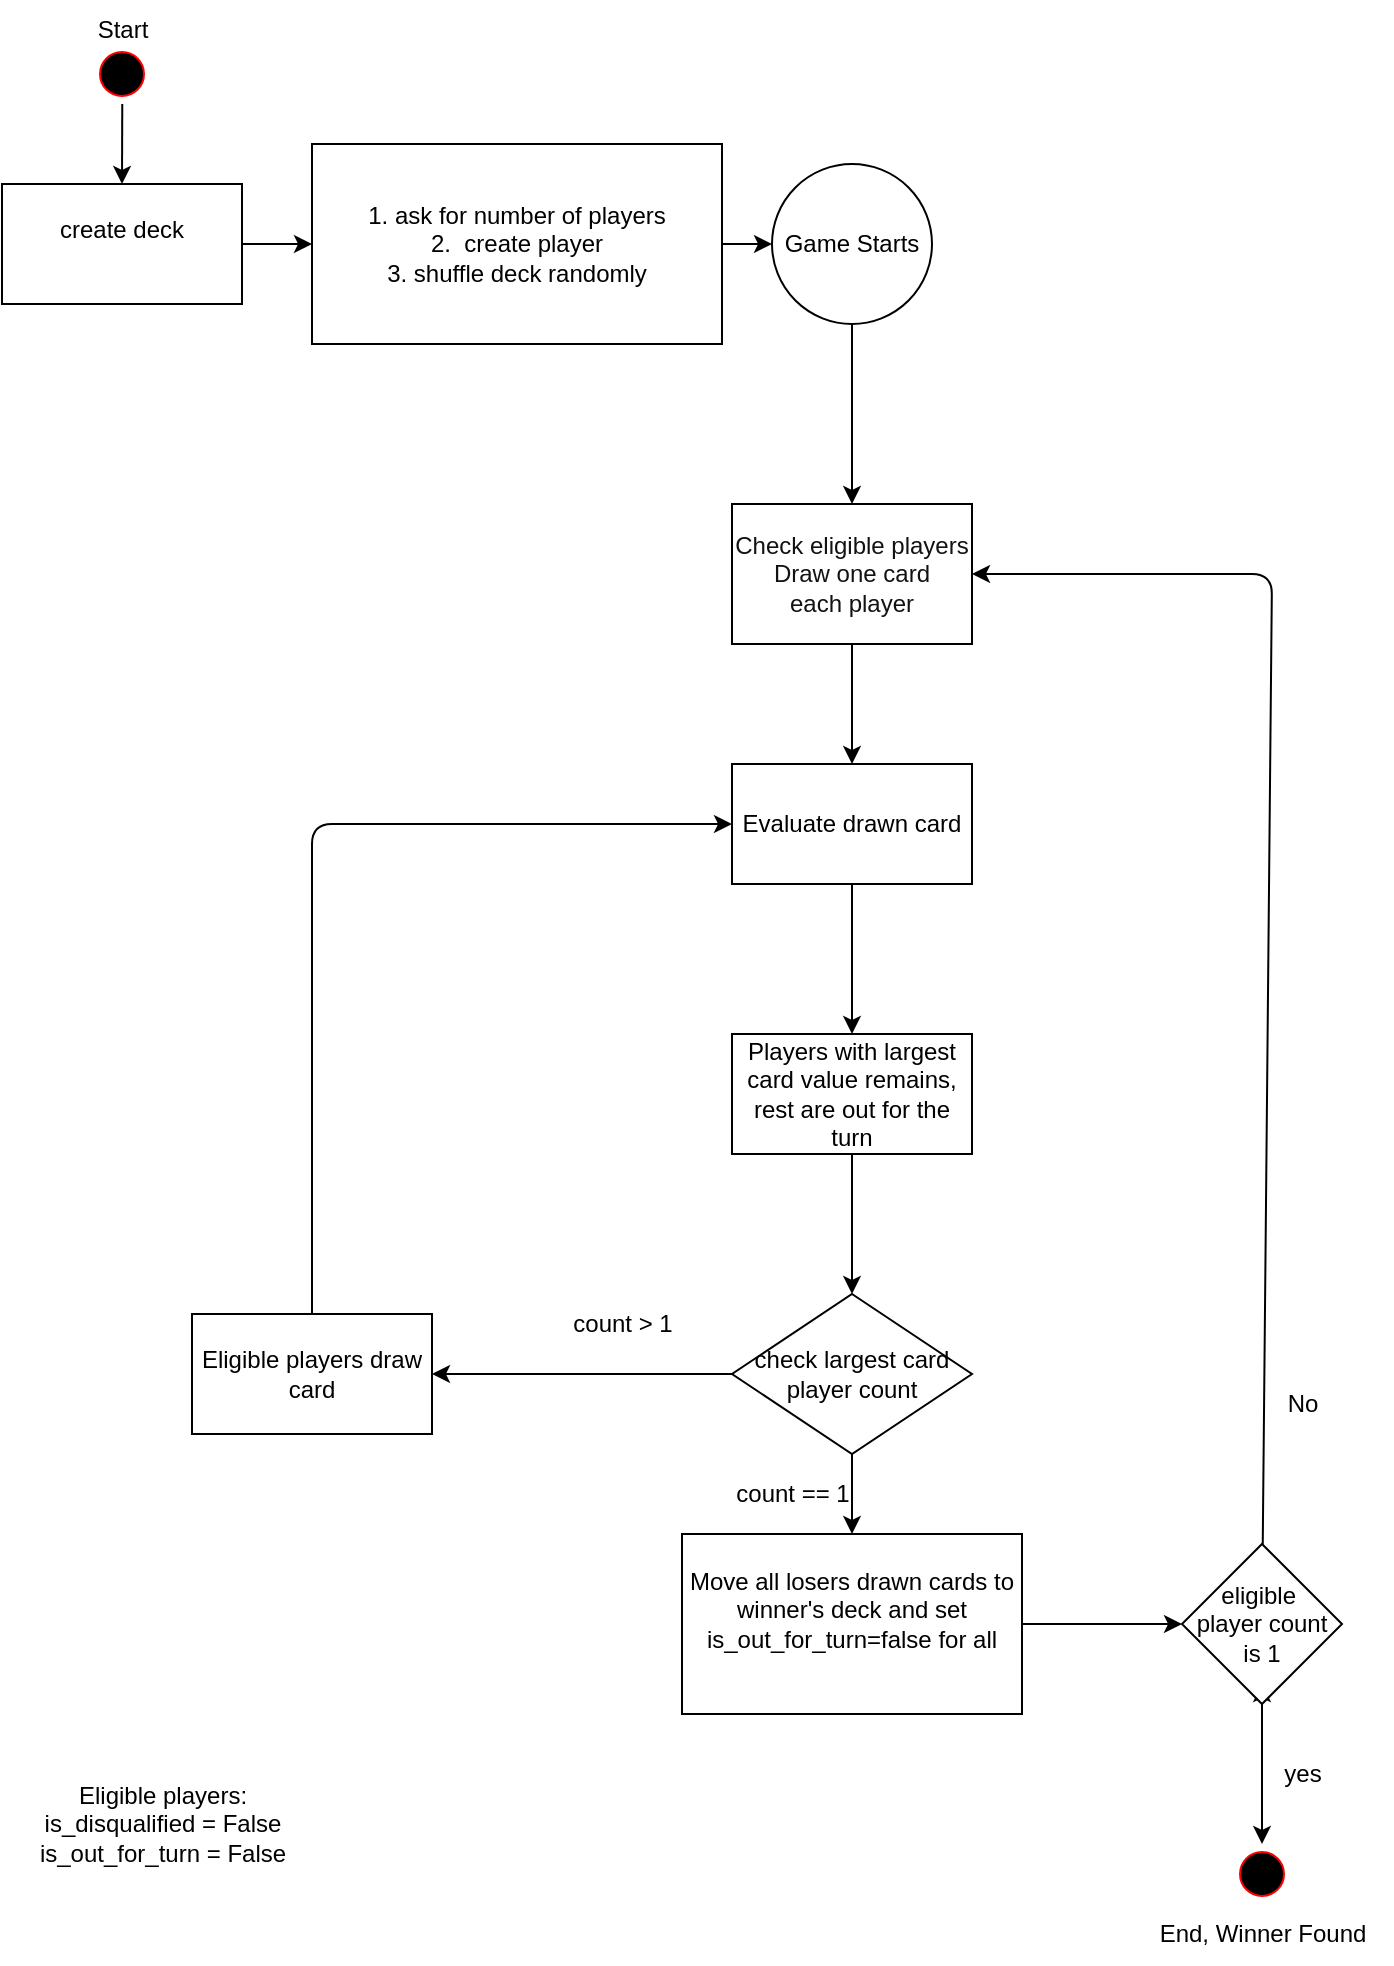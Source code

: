 <mxfile>
    <diagram id="nSIlyvA2WXAL90nTkwDJ" name="Page-1">
        <mxGraphModel dx="887" dy="801" grid="1" gridSize="10" guides="1" tooltips="1" connect="1" arrows="1" fold="1" page="1" pageScale="1" pageWidth="827" pageHeight="1169" math="0" shadow="0">
            <root>
                <mxCell id="0"/>
                <mxCell id="1" parent="0"/>
                <mxCell id="9" style="edgeStyle=none;html=1;entryX=0.5;entryY=0;entryDx=0;entryDy=0;" parent="1" source="2" target="4" edge="1">
                    <mxGeometry relative="1" as="geometry"/>
                </mxCell>
                <mxCell id="2" value="" style="ellipse;html=1;shape=startState;fillColor=#000000;strokeColor=#ff0000;" parent="1" vertex="1">
                    <mxGeometry x="50" y="30" width="30" height="30" as="geometry"/>
                </mxCell>
                <mxCell id="6" value="" style="edgeStyle=none;html=1;" parent="1" source="4" target="5" edge="1">
                    <mxGeometry relative="1" as="geometry"/>
                </mxCell>
                <mxCell id="4" value="create deck&lt;div&gt;&lt;br&gt;&lt;/div&gt;" style="rounded=0;whiteSpace=wrap;html=1;" parent="1" vertex="1">
                    <mxGeometry x="5" y="100" width="120" height="60" as="geometry"/>
                </mxCell>
                <mxCell id="8" value="" style="edgeStyle=none;html=1;" parent="1" source="5" target="7" edge="1">
                    <mxGeometry relative="1" as="geometry"/>
                </mxCell>
                <mxCell id="5" value="&lt;div&gt;1. ask for number of players&lt;/div&gt;&lt;div&gt;2.&amp;nbsp; create player&lt;/div&gt;&lt;div&gt;3. shuffle deck randomly&lt;/div&gt;" style="rounded=0;whiteSpace=wrap;html=1;" parent="1" vertex="1">
                    <mxGeometry x="160" y="80" width="205" height="100" as="geometry"/>
                </mxCell>
                <mxCell id="26" value="" style="edgeStyle=none;html=1;" parent="1" source="7" target="25" edge="1">
                    <mxGeometry relative="1" as="geometry"/>
                </mxCell>
                <mxCell id="7" value="Game Starts" style="ellipse;whiteSpace=wrap;html=1;rounded=0;" parent="1" vertex="1">
                    <mxGeometry x="390" y="90" width="80" height="80" as="geometry"/>
                </mxCell>
                <mxCell id="17" value="" style="edgeStyle=none;html=1;" parent="1" source="12" target="16" edge="1">
                    <mxGeometry relative="1" as="geometry"/>
                </mxCell>
                <mxCell id="12" value="Evaluate drawn card" style="whiteSpace=wrap;html=1;rounded=0;" parent="1" vertex="1">
                    <mxGeometry x="370" y="390" width="120" height="60" as="geometry"/>
                </mxCell>
                <mxCell id="48" value="" style="edgeStyle=none;html=1;" parent="1" source="16" target="47" edge="1">
                    <mxGeometry relative="1" as="geometry"/>
                </mxCell>
                <mxCell id="16" value="Players with largest card value remains, rest are out for the turn" style="whiteSpace=wrap;html=1;rounded=0;" parent="1" vertex="1">
                    <mxGeometry x="370" y="525" width="120" height="60" as="geometry"/>
                </mxCell>
                <mxCell id="28" style="edgeStyle=none;html=1;entryX=0.5;entryY=0;entryDx=0;entryDy=0;" parent="1" source="25" target="12" edge="1">
                    <mxGeometry relative="1" as="geometry"/>
                </mxCell>
                <mxCell id="25" value="&lt;div&gt;&lt;font color=&quot;#121212&quot;&gt;&lt;span style=&quot;text-wrap-mode: nowrap;&quot;&gt;Check eligible players&lt;/span&gt;&lt;/font&gt;&lt;/div&gt;&lt;font color=&quot;#121212&quot;&gt;&lt;span style=&quot;text-wrap-mode: nowrap;&quot;&gt;Draw one card&lt;/span&gt;&lt;/font&gt;&lt;div&gt;&lt;font color=&quot;#121212&quot;&gt;&lt;span style=&quot;text-wrap-mode: nowrap;&quot;&gt;each player&lt;/span&gt;&lt;/font&gt;&lt;/div&gt;" style="whiteSpace=wrap;html=1;rounded=0;" parent="1" vertex="1">
                    <mxGeometry x="370" y="260" width="120" height="70" as="geometry"/>
                </mxCell>
                <mxCell id="37" value="" style="edgeStyle=none;html=1;" parent="1" source="33" edge="1">
                    <mxGeometry relative="1" as="geometry">
                        <mxPoint x="635" y="850" as="targetPoint"/>
                    </mxGeometry>
                </mxCell>
                <mxCell id="38" style="edgeStyle=none;html=1;entryX=1;entryY=0.5;entryDx=0;entryDy=0;" parent="1" source="33" target="25" edge="1">
                    <mxGeometry relative="1" as="geometry">
                        <Array as="points">
                            <mxPoint x="640" y="295"/>
                        </Array>
                    </mxGeometry>
                </mxCell>
                <mxCell id="33" value="&lt;div&gt;eligible&amp;nbsp;&lt;/div&gt;&lt;div&gt;player count&lt;/div&gt;&lt;div&gt;is 1&lt;/div&gt;" style="rhombus;whiteSpace=wrap;html=1;rounded=0;" parent="1" vertex="1">
                    <mxGeometry x="595" y="780" width="80" height="80" as="geometry"/>
                </mxCell>
                <mxCell id="61" style="edgeStyle=none;html=1;entryX=0.5;entryY=0;entryDx=0;entryDy=0;exitX=0.5;exitY=1;exitDx=0;exitDy=0;" parent="1" source="33" target="41" edge="1">
                    <mxGeometry relative="1" as="geometry">
                        <mxPoint x="635" y="850" as="sourcePoint"/>
                    </mxGeometry>
                </mxCell>
                <mxCell id="39" value="No" style="text;html=1;align=center;verticalAlign=middle;resizable=0;points=[];autosize=1;strokeColor=none;fillColor=none;" parent="1" vertex="1">
                    <mxGeometry x="635" y="695" width="40" height="30" as="geometry"/>
                </mxCell>
                <mxCell id="41" value="" style="ellipse;html=1;shape=startState;fillColor=#000000;strokeColor=#ff0000;" parent="1" vertex="1">
                    <mxGeometry x="620" y="930" width="30" height="30" as="geometry"/>
                </mxCell>
                <mxCell id="42" value="Start" style="text;html=1;align=center;verticalAlign=middle;resizable=0;points=[];autosize=1;strokeColor=none;fillColor=none;" parent="1" vertex="1">
                    <mxGeometry x="40" y="8" width="50" height="30" as="geometry"/>
                </mxCell>
                <mxCell id="43" value="End, Winner Found" style="text;html=1;align=center;verticalAlign=middle;resizable=0;points=[];autosize=1;strokeColor=none;fillColor=none;" parent="1" vertex="1">
                    <mxGeometry x="570" y="960" width="130" height="30" as="geometry"/>
                </mxCell>
                <mxCell id="57" style="edgeStyle=none;html=1;entryX=0.5;entryY=0;entryDx=0;entryDy=0;" parent="1" source="47" target="52" edge="1">
                    <mxGeometry relative="1" as="geometry"/>
                </mxCell>
                <mxCell id="64" style="edgeStyle=none;html=1;" parent="1" source="47" edge="1">
                    <mxGeometry relative="1" as="geometry">
                        <mxPoint x="220" y="695" as="targetPoint"/>
                    </mxGeometry>
                </mxCell>
                <mxCell id="47" value="check largest card player count" style="rhombus;whiteSpace=wrap;html=1;rounded=0;" parent="1" vertex="1">
                    <mxGeometry x="370" y="655" width="120" height="80" as="geometry"/>
                </mxCell>
                <mxCell id="50" value="&amp;nbsp; &amp;nbsp; &amp;nbsp; count == 1" style="text;html=1;align=center;verticalAlign=middle;resizable=0;points=[];autosize=1;strokeColor=none;fillColor=none;" parent="1" vertex="1">
                    <mxGeometry x="340" y="740" width="100" height="30" as="geometry"/>
                </mxCell>
                <mxCell id="59" style="edgeStyle=none;html=1;" parent="1" source="52" target="33" edge="1">
                    <mxGeometry relative="1" as="geometry"/>
                </mxCell>
                <mxCell id="52" value="Move all losers drawn cards to winner&#39;s deck and set is_out_for_turn=false for all&lt;div&gt;&lt;br&gt;&lt;/div&gt;" style="whiteSpace=wrap;html=1;" parent="1" vertex="1">
                    <mxGeometry x="345" y="775" width="170" height="90" as="geometry"/>
                </mxCell>
                <mxCell id="54" value="&amp;nbsp; &amp;nbsp; &amp;nbsp; &amp;nbsp; &amp;nbsp;count &amp;gt; 1" style="text;html=1;align=center;verticalAlign=middle;resizable=0;points=[];autosize=1;strokeColor=none;fillColor=none;" parent="1" vertex="1">
                    <mxGeometry x="250" y="655" width="100" height="30" as="geometry"/>
                </mxCell>
                <mxCell id="55" value="Eligible players:&lt;div&gt;is_disqualified = False&lt;/div&gt;&lt;div&gt;is_out_for_turn = False&lt;/div&gt;" style="text;html=1;align=center;verticalAlign=middle;resizable=0;points=[];autosize=1;strokeColor=none;fillColor=none;" parent="1" vertex="1">
                    <mxGeometry x="10" y="890" width="150" height="60" as="geometry"/>
                </mxCell>
                <mxCell id="63" value="yes" style="text;html=1;align=center;verticalAlign=middle;resizable=0;points=[];autosize=1;strokeColor=none;fillColor=none;" parent="1" vertex="1">
                    <mxGeometry x="635" y="880" width="40" height="30" as="geometry"/>
                </mxCell>
                <mxCell id="66" style="edgeStyle=none;html=1;entryX=0;entryY=0.5;entryDx=0;entryDy=0;" parent="1" source="65" target="12" edge="1">
                    <mxGeometry relative="1" as="geometry">
                        <Array as="points">
                            <mxPoint x="160" y="420"/>
                        </Array>
                    </mxGeometry>
                </mxCell>
                <mxCell id="65" value="Eligible players draw card" style="whiteSpace=wrap;html=1;" parent="1" vertex="1">
                    <mxGeometry x="100" y="665" width="120" height="60" as="geometry"/>
                </mxCell>
            </root>
        </mxGraphModel>
    </diagram>
</mxfile>